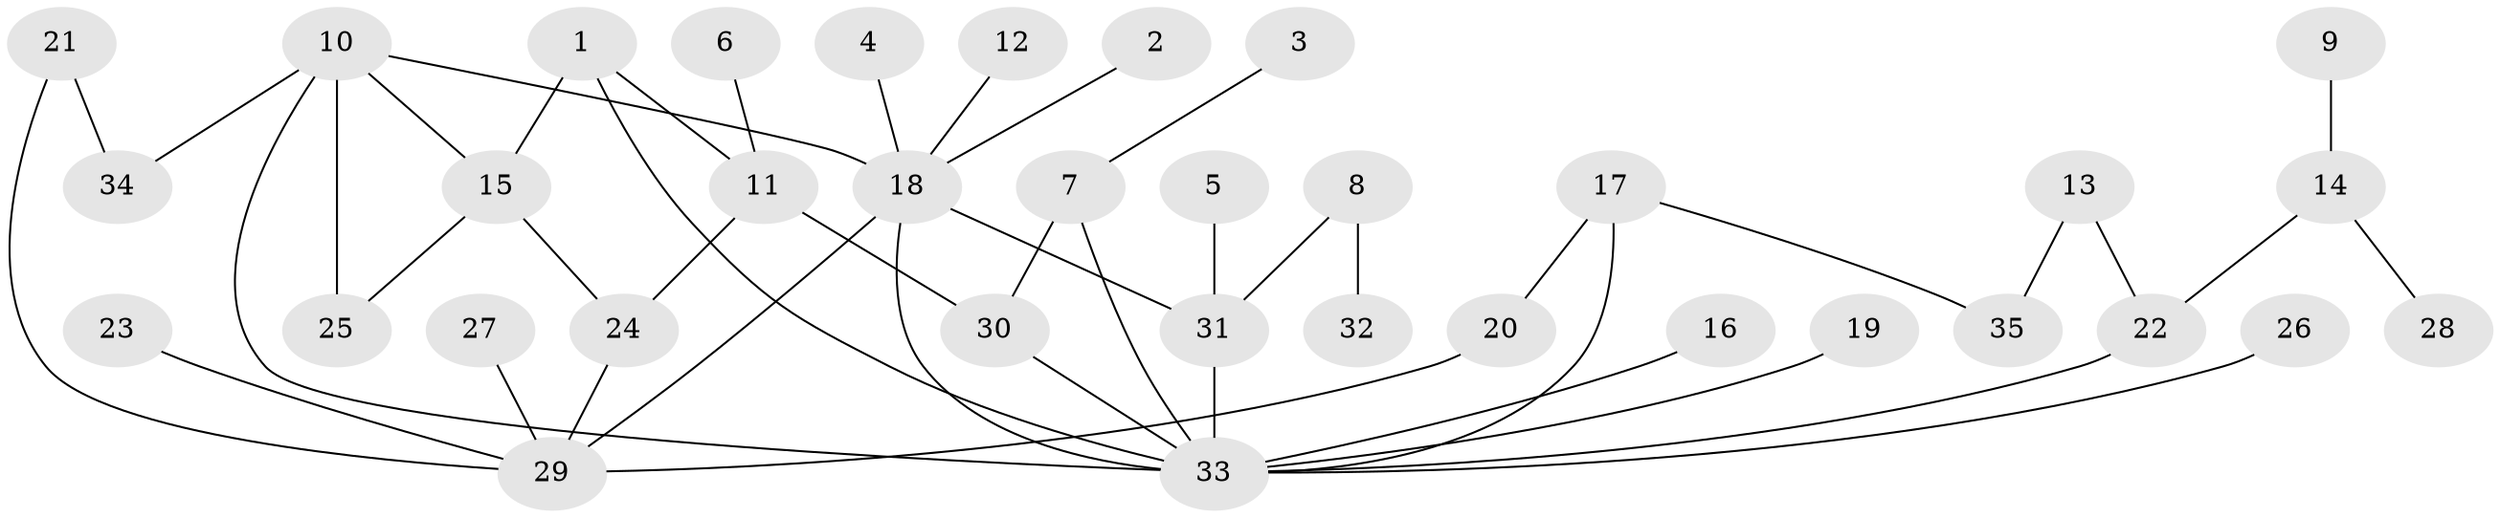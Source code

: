// original degree distribution, {14: 0.014492753623188406, 3: 0.11594202898550725, 5: 0.043478260869565216, 7: 0.014492753623188406, 1: 0.5217391304347826, 10: 0.014492753623188406, 4: 0.07246376811594203, 2: 0.18840579710144928, 8: 0.014492753623188406}
// Generated by graph-tools (version 1.1) at 2025/01/03/09/25 03:01:39]
// undirected, 35 vertices, 45 edges
graph export_dot {
graph [start="1"]
  node [color=gray90,style=filled];
  1;
  2;
  3;
  4;
  5;
  6;
  7;
  8;
  9;
  10;
  11;
  12;
  13;
  14;
  15;
  16;
  17;
  18;
  19;
  20;
  21;
  22;
  23;
  24;
  25;
  26;
  27;
  28;
  29;
  30;
  31;
  32;
  33;
  34;
  35;
  1 -- 11 [weight=1.0];
  1 -- 15 [weight=1.0];
  1 -- 33 [weight=1.0];
  2 -- 18 [weight=1.0];
  3 -- 7 [weight=1.0];
  4 -- 18 [weight=1.0];
  5 -- 31 [weight=1.0];
  6 -- 11 [weight=1.0];
  7 -- 30 [weight=1.0];
  7 -- 33 [weight=1.0];
  8 -- 31 [weight=1.0];
  8 -- 32 [weight=1.0];
  9 -- 14 [weight=1.0];
  10 -- 15 [weight=1.0];
  10 -- 18 [weight=1.0];
  10 -- 25 [weight=1.0];
  10 -- 33 [weight=1.0];
  10 -- 34 [weight=1.0];
  11 -- 24 [weight=1.0];
  11 -- 30 [weight=1.0];
  12 -- 18 [weight=1.0];
  13 -- 22 [weight=1.0];
  13 -- 35 [weight=1.0];
  14 -- 22 [weight=1.0];
  14 -- 28 [weight=1.0];
  15 -- 24 [weight=1.0];
  15 -- 25 [weight=1.0];
  16 -- 33 [weight=1.0];
  17 -- 20 [weight=1.0];
  17 -- 33 [weight=1.0];
  17 -- 35 [weight=1.0];
  18 -- 29 [weight=1.0];
  18 -- 31 [weight=1.0];
  18 -- 33 [weight=1.0];
  19 -- 33 [weight=1.0];
  20 -- 29 [weight=1.0];
  21 -- 29 [weight=1.0];
  21 -- 34 [weight=1.0];
  22 -- 33 [weight=1.0];
  23 -- 29 [weight=1.0];
  24 -- 29 [weight=1.0];
  26 -- 33 [weight=1.0];
  27 -- 29 [weight=1.0];
  30 -- 33 [weight=1.0];
  31 -- 33 [weight=1.0];
}
